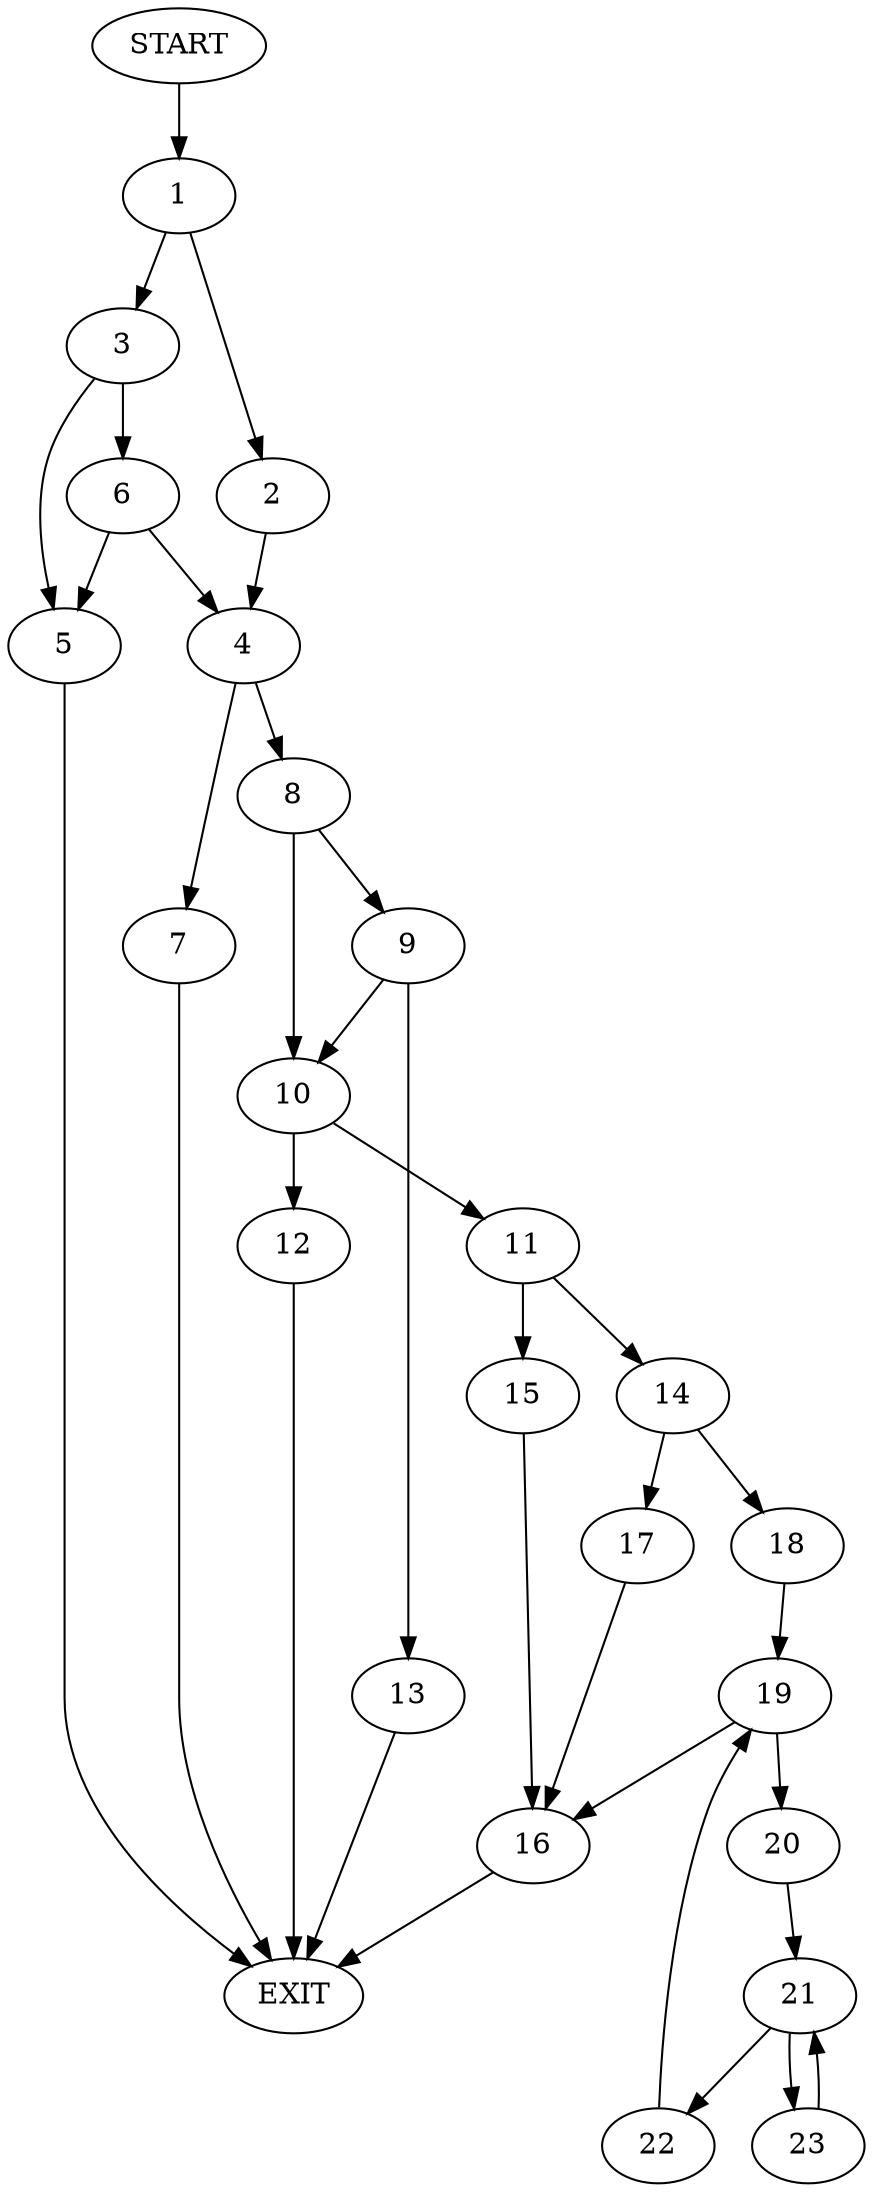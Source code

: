 digraph {
0 [label="START"]
24 [label="EXIT"]
0 -> 1
1 -> 2
1 -> 3
2 -> 4
3 -> 5
3 -> 6
4 -> 7
4 -> 8
6 -> 5
6 -> 4
5 -> 24
7 -> 24
8 -> 9
8 -> 10
10 -> 11
10 -> 12
9 -> 13
9 -> 10
13 -> 24
11 -> 14
11 -> 15
12 -> 24
15 -> 16
14 -> 17
14 -> 18
16 -> 24
18 -> 19
17 -> 16
19 -> 16
19 -> 20
20 -> 21
21 -> 22
21 -> 23
23 -> 21
22 -> 19
}
